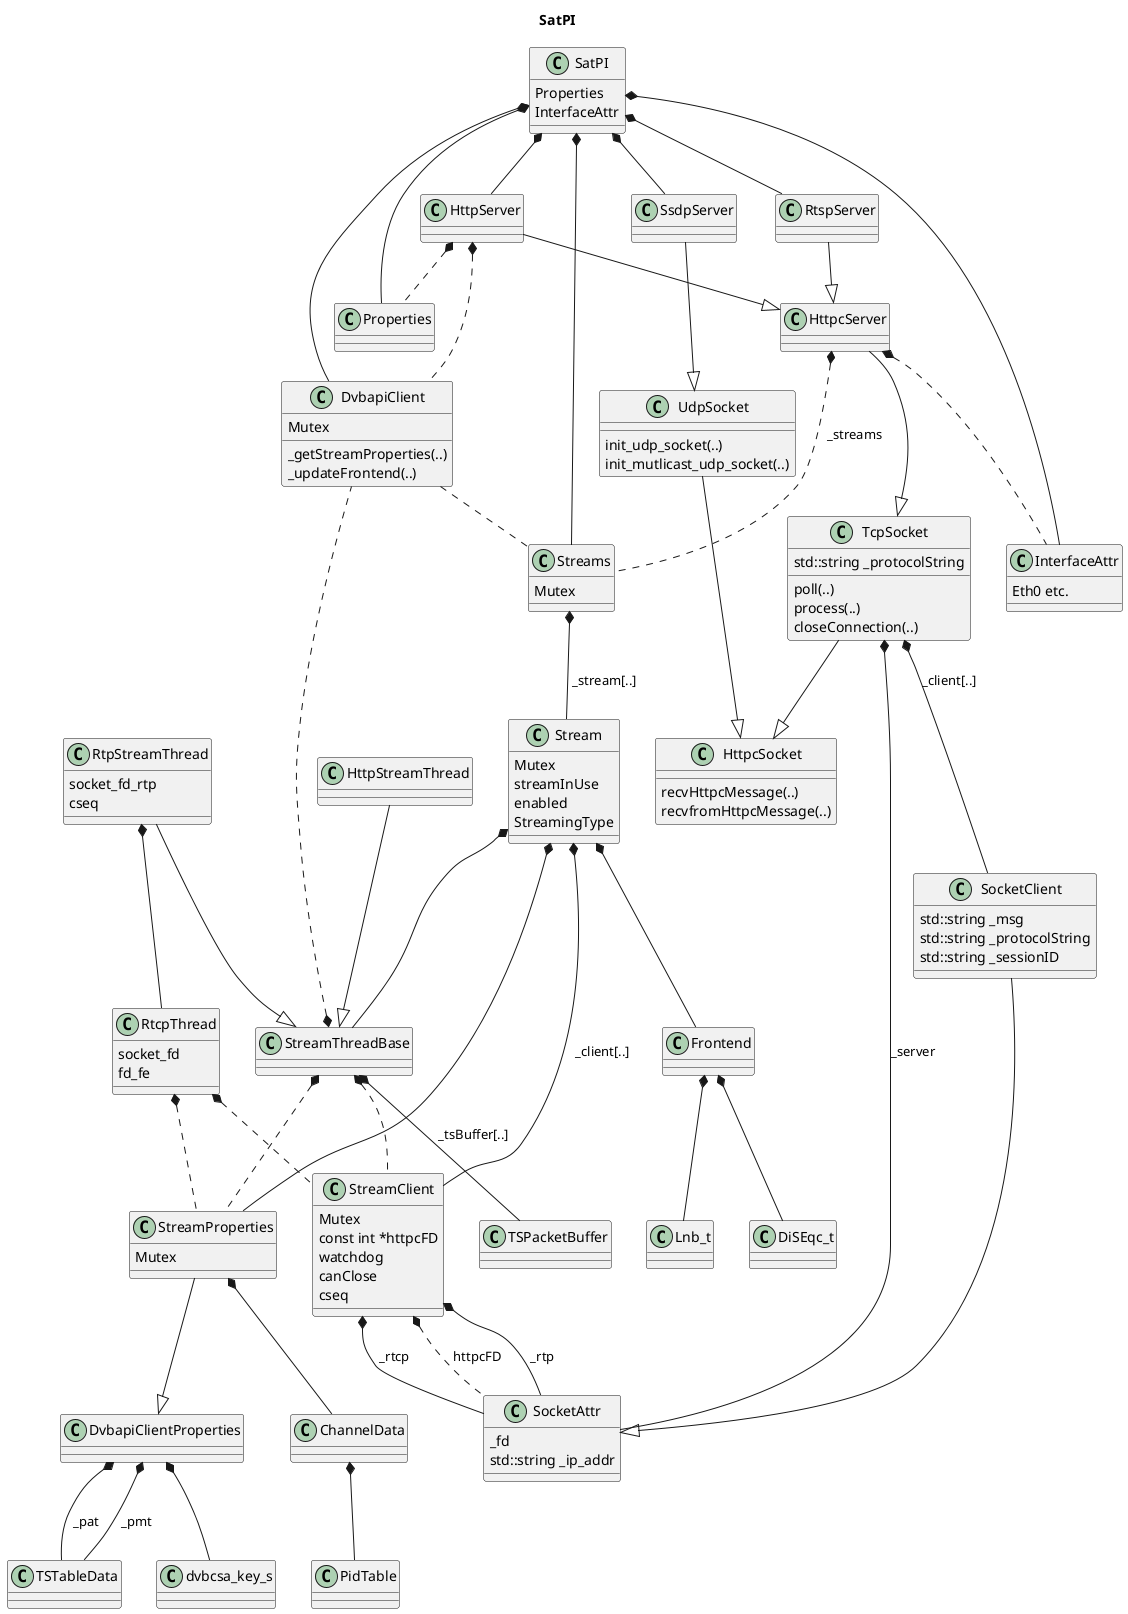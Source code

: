 @startuml

hide footbox

title SatPI

SatPI *-- DvbapiClient
SatPI *-- Streams
SatPI *-- RtspServer
SatPI *-- HttpServer
SatPI *-- SsdpServer
SatPI *-- Properties
SatPI *-- InterfaceAttr


class SatPI {
  Properties
  InterfaceAttr
}

class InterfaceAttr {
  Eth0 etc.
}

class HttpcSocket {
  recvHttpcMessage(..)
  recvfromHttpcMessage(..)
}

SocketClient --|> SocketAttr
class SocketClient {
  std::string _msg
  std::string _protocolString
  std::string _sessionID
}

class SocketAttr {
  _fd
  std::string _ip_addr
}

TcpSocket --|> HttpcSocket
TcpSocket *-- SocketAttr : "_server"
TcpSocket *-- SocketClient : "_client[..]"
class TcpSocket {
  poll(..)
  process(..)
  closeConnection(..)
  std::string _protocolString
}

UdpSocket --|> HttpcSocket
class UdpSocket {
  init_udp_socket(..)
  init_mutlicast_udp_socket(..)
}

SsdpServer --|> UdpSocket

RtspServer --|> HttpcServer

HttpServer --|> HttpcServer
HttpServer *.. Properties
HttpServer *.. DvbapiClient

HttpcServer --|> TcpSocket
HttpcServer *.. Streams : "_streams"
HttpcServer *.. InterfaceAttr

Stream *-- StreamClient : " _client[..] "
Stream *-- StreamProperties
Stream *-- Frontend
Stream *-- StreamThreadBase
class Stream {
  Mutex
  streamInUse
  enabled
  StreamingType
}

Streams *-- Stream : " _stream[..] "
class Streams {
  Mutex
}

StreamClient *-- SocketAttr : " _rtp "
StreamClient *-- SocketAttr : " _rtcp "
StreamClient *.. SocketAttr : " httpcFD "
class StreamClient {
  Mutex
  const int *httpcFD
  watchdog
  canClose
  cseq
}

StreamThreadBase *.. DvbapiClient
StreamThreadBase *-- TSPacketBuffer : " _tsBuffer[..] "
StreamThreadBase *.. StreamClient
StreamThreadBase *.. StreamProperties


RtpStreamThread --|> StreamThreadBase
RtpStreamThread *-- RtcpThread
class RtpStreamThread {
  socket_fd_rtp
  cseq
}

RtcpThread *.. StreamClient
RtcpThread *.. StreamProperties
class RtcpThread {
  socket_fd
  fd_fe
}

HttpStreamThread --|> StreamThreadBase

DvbapiClientProperties *-- dvbcsa_key_s
DvbapiClientProperties *-- TSTableData : " _pat "
DvbapiClientProperties *-- TSTableData : " _pmt "

StreamProperties *-- ChannelData
StreamProperties --|> DvbapiClientProperties
class StreamProperties {
  Mutex
}

DvbapiClient  .  Streams
class DvbapiClient {
  Mutex
  _getStreamProperties(..)
  _updateFrontend(..)
}

Frontend *-- Lnb_t
Frontend *-- DiSEqc_t

ChannelData *-- PidTable

@enduml

